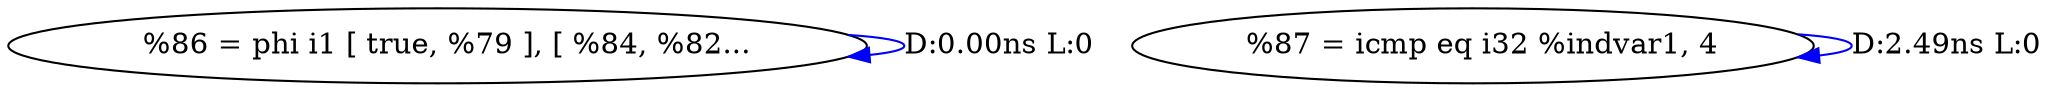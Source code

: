 digraph {
Node0x31a3540[label="  %86 = phi i1 [ true, %79 ], [ %84, %82..."];
Node0x31a3540 -> Node0x31a3540[label="D:0.00ns L:0",color=blue];
Node0x31a3620[label="  %87 = icmp eq i32 %indvar1, 4"];
Node0x31a3620 -> Node0x31a3620[label="D:2.49ns L:0",color=blue];
}
